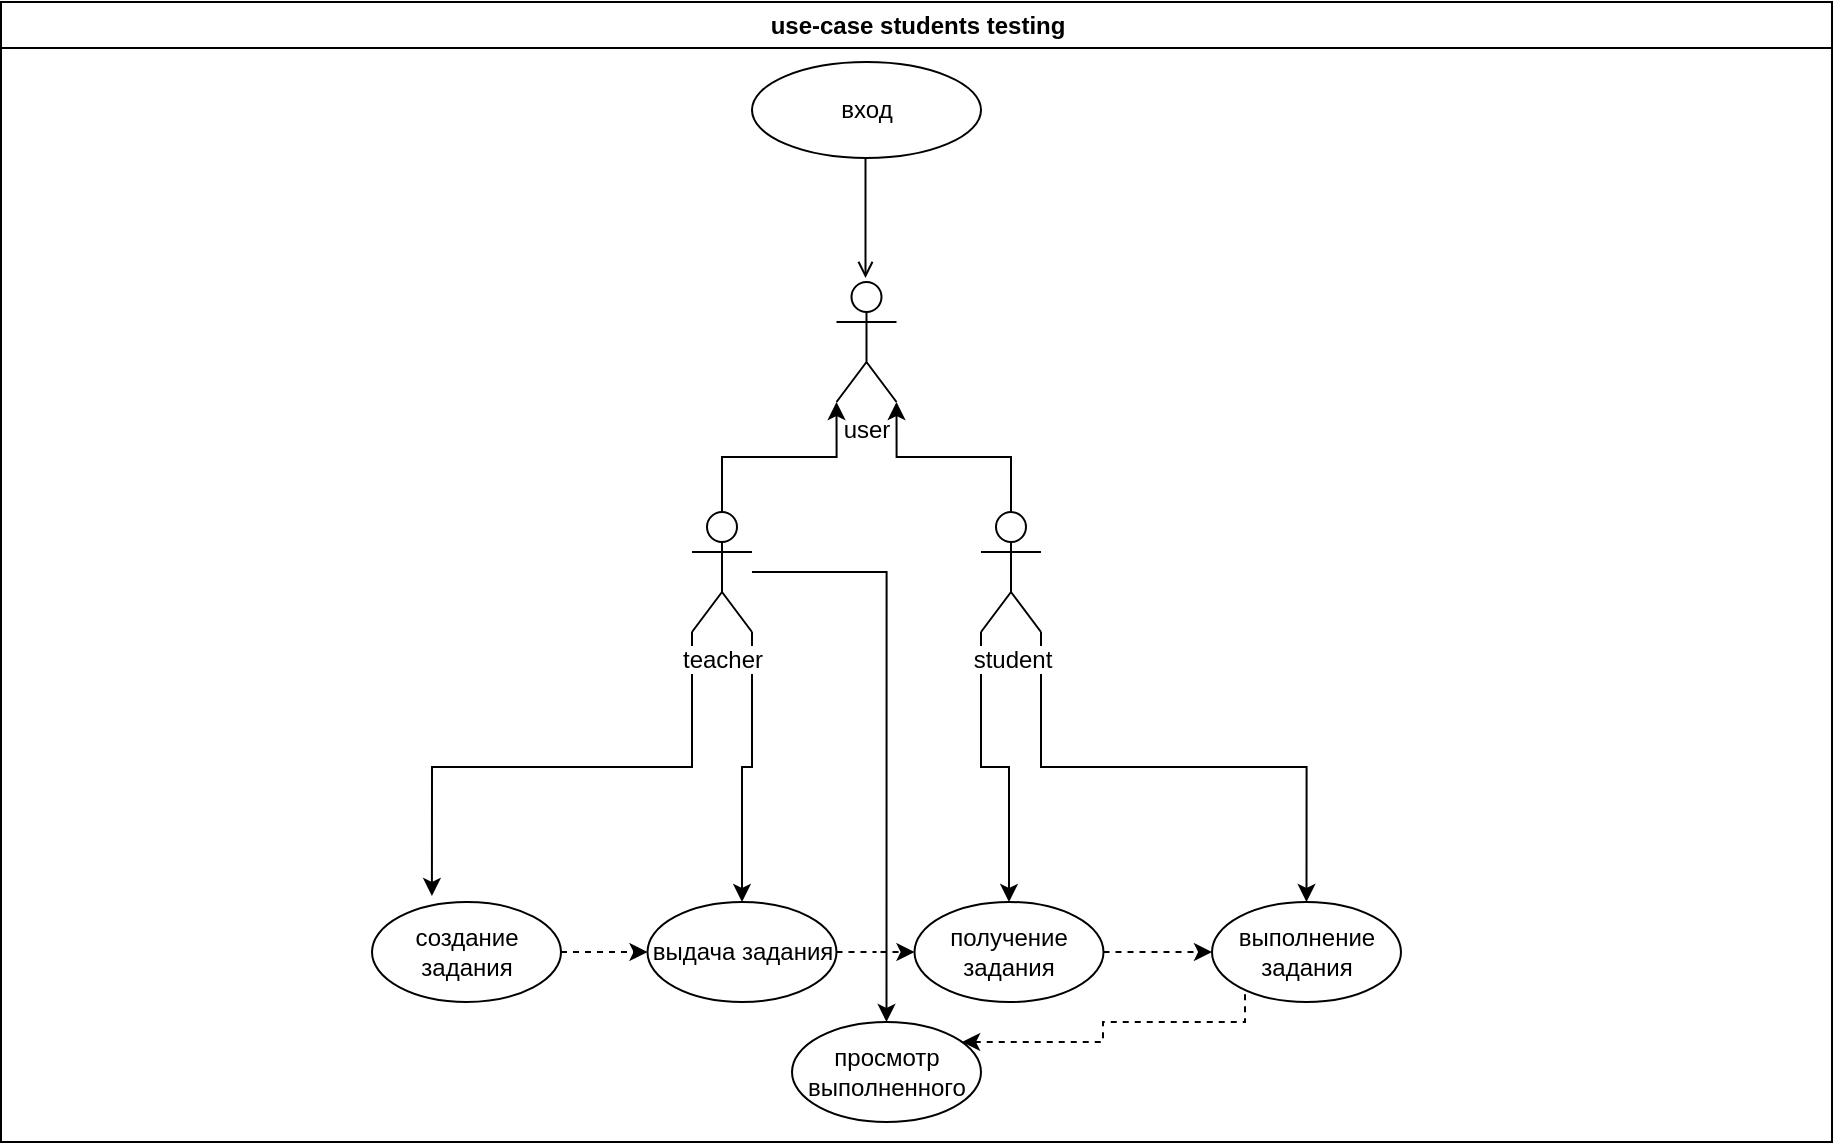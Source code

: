 <mxfile version="12.4.8" type="device" pages="5"><diagram name="use-case" id="e7e014a7-5840-1c2e-5031-d8a46d1fe8dd"><mxGraphModel dx="1186" dy="683" grid="1" gridSize="10" guides="1" tooltips="1" connect="1" arrows="1" fold="1" page="1" pageScale="1" pageWidth="1169" pageHeight="826" background="#ffffff" math="0" shadow="0"><root><mxCell id="0"/><mxCell id="1" parent="0"/><mxCell id="2" value="use-case students testing" style="swimlane;whiteSpace=wrap" parent="1" vertex="1"><mxGeometry x="164.5" y="170" width="915.5" height="570" as="geometry"/></mxCell><mxCell id="9" value="" style="endArrow=open;strokeColor=#000000;endFill=1;rounded=0" parent="2" edge="1"><mxGeometry relative="1" as="geometry"><mxPoint x="432.25" y="78" as="sourcePoint"/><mxPoint x="432.25" y="138" as="targetPoint"/></mxGeometry></mxCell><mxCell id="8i21TmxNxDbujN047JBC-41" value="вход" style="ellipse;whiteSpace=wrap;html=1;" vertex="1" parent="2"><mxGeometry x="375.5" y="30" width="114.5" height="48" as="geometry"/></mxCell><mxCell id="8i21TmxNxDbujN047JBC-44" value="user" style="shape=umlActor;verticalLabelPosition=bottom;labelBackgroundColor=#ffffff;verticalAlign=top;html=1;outlineConnect=0;" vertex="1" parent="2"><mxGeometry x="417.75" y="140" width="30" height="60" as="geometry"/></mxCell><mxCell id="8i21TmxNxDbujN047JBC-70" style="edgeStyle=orthogonalEdgeStyle;rounded=0;orthogonalLoop=1;jettySize=auto;html=1;exitX=0;exitY=1;exitDx=0;exitDy=0;exitPerimeter=0;entryX=0.5;entryY=0;entryDx=0;entryDy=0;" edge="1" parent="2" source="8i21TmxNxDbujN047JBC-45" target="8i21TmxNxDbujN047JBC-67"><mxGeometry relative="1" as="geometry"/></mxCell><mxCell id="8i21TmxNxDbujN047JBC-71" style="edgeStyle=orthogonalEdgeStyle;rounded=0;orthogonalLoop=1;jettySize=auto;html=1;exitX=1;exitY=1;exitDx=0;exitDy=0;exitPerimeter=0;entryX=0.5;entryY=0;entryDx=0;entryDy=0;" edge="1" parent="2" source="8i21TmxNxDbujN047JBC-45" target="8i21TmxNxDbujN047JBC-62"><mxGeometry relative="1" as="geometry"/></mxCell><mxCell id="8i21TmxNxDbujN047JBC-76" style="edgeStyle=orthogonalEdgeStyle;rounded=0;orthogonalLoop=1;jettySize=auto;html=1;exitX=0.5;exitY=0;exitDx=0;exitDy=0;exitPerimeter=0;entryX=1;entryY=1;entryDx=0;entryDy=0;entryPerimeter=0;" edge="1" parent="2" source="8i21TmxNxDbujN047JBC-45" target="8i21TmxNxDbujN047JBC-44"><mxGeometry relative="1" as="geometry"/></mxCell><mxCell id="8i21TmxNxDbujN047JBC-45" value="student" style="shape=umlActor;verticalLabelPosition=bottom;labelBackgroundColor=#ffffff;verticalAlign=top;html=1;outlineConnect=0;" vertex="1" parent="2"><mxGeometry x="490" y="255" width="30" height="60" as="geometry"/></mxCell><mxCell id="8i21TmxNxDbujN047JBC-72" style="edgeStyle=orthogonalEdgeStyle;rounded=0;orthogonalLoop=1;jettySize=auto;html=1;exitX=0;exitY=1;exitDx=0;exitDy=0;exitPerimeter=0;entryX=0.317;entryY=-0.06;entryDx=0;entryDy=0;entryPerimeter=0;" edge="1" parent="2" source="8i21TmxNxDbujN047JBC-46" target="8i21TmxNxDbujN047JBC-60"><mxGeometry relative="1" as="geometry"/></mxCell><mxCell id="8i21TmxNxDbujN047JBC-73" style="edgeStyle=orthogonalEdgeStyle;rounded=0;orthogonalLoop=1;jettySize=auto;html=1;exitX=1;exitY=1;exitDx=0;exitDy=0;exitPerimeter=0;entryX=0.5;entryY=0;entryDx=0;entryDy=0;" edge="1" parent="2" source="8i21TmxNxDbujN047JBC-46" target="8i21TmxNxDbujN047JBC-61"><mxGeometry relative="1" as="geometry"/></mxCell><mxCell id="8i21TmxNxDbujN047JBC-75" style="edgeStyle=orthogonalEdgeStyle;rounded=0;orthogonalLoop=1;jettySize=auto;html=1;exitX=0.5;exitY=0;exitDx=0;exitDy=0;exitPerimeter=0;entryX=0;entryY=1;entryDx=0;entryDy=0;entryPerimeter=0;" edge="1" parent="2" source="8i21TmxNxDbujN047JBC-46" target="8i21TmxNxDbujN047JBC-44"><mxGeometry relative="1" as="geometry"/></mxCell><mxCell id="8i21TmxNxDbujN047JBC-80" style="edgeStyle=orthogonalEdgeStyle;rounded=0;orthogonalLoop=1;jettySize=auto;html=1;entryX=0.5;entryY=0;entryDx=0;entryDy=0;" edge="1" parent="2" source="8i21TmxNxDbujN047JBC-46" target="8i21TmxNxDbujN047JBC-69"><mxGeometry relative="1" as="geometry"/></mxCell><mxCell id="8i21TmxNxDbujN047JBC-46" value="teacher" style="shape=umlActor;verticalLabelPosition=bottom;labelBackgroundColor=#ffffff;verticalAlign=top;html=1;outlineConnect=0;" vertex="1" parent="2"><mxGeometry x="345.5" y="255" width="30" height="60" as="geometry"/></mxCell><mxCell id="8i21TmxNxDbujN047JBC-63" value="" style="edgeStyle=orthogonalEdgeStyle;rounded=0;orthogonalLoop=1;jettySize=auto;html=1;dashed=1;" edge="1" parent="2" source="8i21TmxNxDbujN047JBC-60" target="8i21TmxNxDbujN047JBC-61"><mxGeometry relative="1" as="geometry"/></mxCell><mxCell id="8i21TmxNxDbujN047JBC-60" value="создание задания" style="ellipse;whiteSpace=wrap;html=1;" vertex="1" parent="2"><mxGeometry x="185.5" y="450" width="94.5" height="50" as="geometry"/></mxCell><mxCell id="8i21TmxNxDbujN047JBC-74" value="" style="edgeStyle=orthogonalEdgeStyle;rounded=0;orthogonalLoop=1;jettySize=auto;html=1;dashed=1;" edge="1" parent="2" source="8i21TmxNxDbujN047JBC-61" target="8i21TmxNxDbujN047JBC-67"><mxGeometry relative="1" as="geometry"/></mxCell><mxCell id="8i21TmxNxDbujN047JBC-61" value="выдача задания" style="ellipse;whiteSpace=wrap;html=1;" vertex="1" parent="2"><mxGeometry x="323.25" y="450" width="94.5" height="50" as="geometry"/></mxCell><mxCell id="8i21TmxNxDbujN047JBC-78" style="edgeStyle=orthogonalEdgeStyle;rounded=0;orthogonalLoop=1;jettySize=auto;html=1;exitX=0;exitY=1;exitDx=0;exitDy=0;dashed=1;" edge="1" parent="2" source="8i21TmxNxDbujN047JBC-62" target="8i21TmxNxDbujN047JBC-69"><mxGeometry relative="1" as="geometry"><Array as="points"><mxPoint x="622" y="493"/><mxPoint x="622" y="510"/><mxPoint x="551" y="510"/><mxPoint x="551" y="520"/></Array></mxGeometry></mxCell><mxCell id="8i21TmxNxDbujN047JBC-62" value="выполнение задания" style="ellipse;whiteSpace=wrap;html=1;" vertex="1" parent="2"><mxGeometry x="605.5" y="450" width="94.5" height="50" as="geometry"/></mxCell><mxCell id="8i21TmxNxDbujN047JBC-68" value="" style="edgeStyle=orthogonalEdgeStyle;rounded=0;orthogonalLoop=1;jettySize=auto;html=1;dashed=1;" edge="1" parent="2" source="8i21TmxNxDbujN047JBC-67" target="8i21TmxNxDbujN047JBC-62"><mxGeometry relative="1" as="geometry"/></mxCell><mxCell id="8i21TmxNxDbujN047JBC-67" value="получение задания" style="ellipse;whiteSpace=wrap;html=1;" vertex="1" parent="2"><mxGeometry x="456.75" y="450" width="94.5" height="50" as="geometry"/></mxCell><mxCell id="8i21TmxNxDbujN047JBC-69" value="просмотр выполненного" style="ellipse;whiteSpace=wrap;html=1;" vertex="1" parent="2"><mxGeometry x="395.5" y="510" width="94.5" height="50" as="geometry"/></mxCell></root></mxGraphModel></diagram><diagram id="3ATC0zUWK5wuzqnit7nZ" name="диаграмма последорвательности"><mxGraphModel dx="1186" dy="683" grid="1" gridSize="10" guides="1" tooltips="1" connect="1" arrows="1" fold="1" page="1" pageScale="1" pageWidth="827" pageHeight="1169" math="0" shadow="0"><root><mxCell id="pF9j7h5RzCvxMjYiGNWu-0"/><mxCell id="pF9j7h5RzCvxMjYiGNWu-1" parent="pF9j7h5RzCvxMjYiGNWu-0"/><mxCell id="pF9j7h5RzCvxMjYiGNWu-2" value="Генерация заданий" style="shape=umlLifeline;perimeter=lifelinePerimeter;whiteSpace=wrap;html=1;container=1;collapsible=0;recursiveResize=0;outlineConnect=0;rounded=1;shadow=0;comic=0;labelBackgroundColor=none;strokeWidth=1;fontFamily=Verdana;fontSize=12;align=center;" vertex="1" parent="pF9j7h5RzCvxMjYiGNWu-1"><mxGeometry x="240" y="80" width="100" height="480" as="geometry"/></mxCell><mxCell id="pF9j7h5RzCvxMjYiGNWu-3" value="" style="html=1;points=[];perimeter=orthogonalPerimeter;rounded=0;shadow=0;comic=0;labelBackgroundColor=none;strokeWidth=1;fontFamily=Verdana;fontSize=12;align=center;" vertex="1" parent="pF9j7h5RzCvxMjYiGNWu-2"><mxGeometry x="45" y="100" width="10" height="110" as="geometry"/></mxCell><mxCell id="pF9j7h5RzCvxMjYiGNWu-4" value="Тестирование" style="shape=umlLifeline;perimeter=lifelinePerimeter;whiteSpace=wrap;html=1;container=1;collapsible=0;recursiveResize=0;outlineConnect=0;rounded=1;shadow=0;comic=0;labelBackgroundColor=none;strokeWidth=1;fontFamily=Verdana;fontSize=12;align=center;" vertex="1" parent="pF9j7h5RzCvxMjYiGNWu-1"><mxGeometry x="400" y="80" width="100" height="480" as="geometry"/></mxCell><mxCell id="pF9j7h5RzCvxMjYiGNWu-5" value="" style="html=1;points=[];perimeter=orthogonalPerimeter;rounded=0;shadow=0;comic=0;labelBackgroundColor=none;strokeWidth=1;fontFamily=Verdana;fontSize=12;align=center;" vertex="1" parent="pF9j7h5RzCvxMjYiGNWu-4"><mxGeometry x="45" y="120" width="10" height="80" as="geometry"/></mxCell><mxCell id="pF9j7h5RzCvxMjYiGNWu-9" value="" style="html=1;points=[];perimeter=orthogonalPerimeter;rounded=0;shadow=0;comic=0;labelBackgroundColor=none;strokeWidth=1;fontFamily=Verdana;fontSize=12;align=center;" vertex="1" parent="pF9j7h5RzCvxMjYiGNWu-4"><mxGeometry x="45" y="230" width="10" height="50" as="geometry"/></mxCell><mxCell id="pF9j7h5RzCvxMjYiGNWu-6" value="Результат тестирования" style="shape=umlLifeline;perimeter=lifelinePerimeter;whiteSpace=wrap;html=1;container=1;collapsible=0;recursiveResize=0;outlineConnect=0;rounded=1;shadow=0;comic=0;labelBackgroundColor=none;strokeWidth=1;fontFamily=Verdana;fontSize=12;align=center;" vertex="1" parent="pF9j7h5RzCvxMjYiGNWu-1"><mxGeometry x="560" y="80" width="100" height="480" as="geometry"/></mxCell><mxCell id="pF9j7h5RzCvxMjYiGNWu-14" value="" style="html=1;points=[];perimeter=orthogonalPerimeter;rounded=0;shadow=0;comic=0;labelBackgroundColor=none;strokeWidth=1;fontFamily=Verdana;fontSize=12;align=center;" vertex="1" parent="pF9j7h5RzCvxMjYiGNWu-6"><mxGeometry x="45" y="310" width="10" height="140" as="geometry"/></mxCell><mxCell id="pF9j7h5RzCvxMjYiGNWu-15" value="проверка результатов" style="html=1;verticalAlign=bottom;endArrow=block;entryX=0;entryY=0;labelBackgroundColor=none;fontFamily=Verdana;fontSize=12;" edge="1" parent="pF9j7h5RzCvxMjYiGNWu-1" target="pF9j7h5RzCvxMjYiGNWu-14"><mxGeometry relative="1" as="geometry"><mxPoint x="140" y="390" as="sourcePoint"/></mxGeometry></mxCell><mxCell id="pF9j7h5RzCvxMjYiGNWu-21" value="подведение итогов" style="html=1;verticalAlign=bottom;endArrow=open;endSize=8;labelBackgroundColor=none;fontFamily=Verdana;fontSize=12;edgeStyle=elbowEdgeStyle;elbow=vertical;" edge="1" parent="pF9j7h5RzCvxMjYiGNWu-1" source="pF9j7h5RzCvxMjYiGNWu-14"><mxGeometry relative="1" as="geometry"><mxPoint x="130" y="530" as="targetPoint"/><Array as="points"><mxPoint x="545" y="530"/></Array><mxPoint x="845" y="530" as="sourcePoint"/></mxGeometry></mxCell><mxCell id="pF9j7h5RzCvxMjYiGNWu-22" value="генерация заданий" style="html=1;verticalAlign=bottom;endArrow=block;entryX=0;entryY=0;labelBackgroundColor=none;fontFamily=Verdana;fontSize=12;edgeStyle=elbowEdgeStyle;elbow=vertical;" edge="1" parent="pF9j7h5RzCvxMjYiGNWu-1" target="pF9j7h5RzCvxMjYiGNWu-3"><mxGeometry relative="1" as="geometry"><mxPoint x="140" y="180" as="sourcePoint"/></mxGeometry></mxCell><mxCell id="pF9j7h5RzCvxMjYiGNWu-23" value="выдача заданий" style="html=1;verticalAlign=bottom;endArrow=block;entryX=0;entryY=0;labelBackgroundColor=none;fontFamily=Verdana;fontSize=12;edgeStyle=elbowEdgeStyle;elbow=vertical;" edge="1" parent="pF9j7h5RzCvxMjYiGNWu-1" source="pF9j7h5RzCvxMjYiGNWu-3" target="pF9j7h5RzCvxMjYiGNWu-5"><mxGeometry relative="1" as="geometry"><mxPoint x="370" y="200" as="sourcePoint"/></mxGeometry></mxCell><mxCell id="pF9j7h5RzCvxMjYiGNWu-29" value="Note" style="shape=note;whiteSpace=wrap;html=1;size=14;verticalAlign=top;align=left;spacingTop=-6;rounded=0;shadow=0;comic=0;labelBackgroundColor=none;strokeWidth=1;fontFamily=Verdana;fontSize=12" vertex="1" parent="pF9j7h5RzCvxMjYiGNWu-1"><mxGeometry x="240" y="30" width="100" height="35" as="geometry"/></mxCell><mxCell id="pF9j7h5RzCvxMjYiGNWu-30" value="Note" style="shape=note;whiteSpace=wrap;html=1;size=14;verticalAlign=top;align=left;spacingTop=-6;rounded=0;shadow=0;comic=0;labelBackgroundColor=none;strokeWidth=1;fontFamily=Verdana;fontSize=12" vertex="1" parent="pF9j7h5RzCvxMjYiGNWu-1"><mxGeometry x="400" y="30" width="100" height="35" as="geometry"/></mxCell><mxCell id="pF9j7h5RzCvxMjYiGNWu-31" value="Note" style="shape=note;whiteSpace=wrap;html=1;size=14;verticalAlign=top;align=left;spacingTop=-6;rounded=0;shadow=0;comic=0;labelBackgroundColor=none;strokeWidth=1;fontFamily=Verdana;fontSize=12" vertex="1" parent="pF9j7h5RzCvxMjYiGNWu-1"><mxGeometry x="540" y="30" width="100" height="35" as="geometry"/></mxCell><mxCell id="pF9j7h5RzCvxMjYiGNWu-34" value="" style="edgeStyle=orthogonalEdgeStyle;rounded=0;orthogonalLoop=1;jettySize=auto;html=1;endArrow=none;endFill=0;dashed=1;" edge="1" parent="pF9j7h5RzCvxMjYiGNWu-1" source="pF9j7h5RzCvxMjYiGNWu-35"><mxGeometry relative="1" as="geometry"><mxPoint x="135" y="560" as="targetPoint"/></mxGeometry></mxCell><mxCell id="pF9j7h5RzCvxMjYiGNWu-35" value="Преподаватель" style="shape=umlActor;verticalLabelPosition=bottom;labelBackgroundColor=#ffffff;verticalAlign=top;html=1;outlineConnect=0;" vertex="1" parent="pF9j7h5RzCvxMjYiGNWu-1"><mxGeometry x="120" y="50" width="30" height="60" as="geometry"/></mxCell><mxCell id="pF9j7h5RzCvxMjYiGNWu-36" value="" style="edgeStyle=orthogonalEdgeStyle;rounded=0;orthogonalLoop=1;jettySize=auto;html=1;dashed=1;endArrow=none;endFill=0;" edge="1" parent="pF9j7h5RzCvxMjYiGNWu-1" source="pF9j7h5RzCvxMjYiGNWu-37"><mxGeometry relative="1" as="geometry"><mxPoint x="975" y="560" as="targetPoint"/><Array as="points"><mxPoint x="975" y="380"/><mxPoint x="975" y="380"/></Array></mxGeometry></mxCell><mxCell id="pF9j7h5RzCvxMjYiGNWu-37" value="студент" style="shape=umlActor;verticalLabelPosition=bottom;labelBackgroundColor=#ffffff;verticalAlign=top;html=1;outlineConnect=0;" vertex="1" parent="pF9j7h5RzCvxMjYiGNWu-1"><mxGeometry x="960" y="52" width="30" height="60" as="geometry"/></mxCell><mxCell id="pF9j7h5RzCvxMjYiGNWu-38" value="прохождение тестов" style="html=1;verticalAlign=bottom;endArrow=block;entryX=1;entryY=0.011;labelBackgroundColor=none;fontFamily=Verdana;fontSize=12;elbow=vertical;entryDx=0;entryDy=0;entryPerimeter=0;" edge="1" parent="pF9j7h5RzCvxMjYiGNWu-1" source="hsV0vj1o2WvKtlgI3BQE-0" target="pF9j7h5RzCvxMjYiGNWu-9"><mxGeometry relative="1" as="geometry"><mxPoint x="970" y="300" as="sourcePoint"/><mxPoint x="295" y="190" as="targetPoint"/></mxGeometry></mxCell><mxCell id="pF9j7h5RzCvxMjYiGNWu-39" value="сохранение результатов" style="html=1;verticalAlign=bottom;endArrow=block;labelBackgroundColor=none;fontFamily=Verdana;fontSize=12;" edge="1" parent="pF9j7h5RzCvxMjYiGNWu-1" target="pF9j7h5RzCvxMjYiGNWu-6"><mxGeometry relative="1" as="geometry"><mxPoint x="460" y="360" as="sourcePoint"/><mxPoint x="600" y="360" as="targetPoint"/></mxGeometry></mxCell><mxCell id="hsV0vj1o2WvKtlgI3BQE-0" value="авторизация" style="shape=umlLifeline;perimeter=lifelinePerimeter;whiteSpace=wrap;html=1;container=1;collapsible=0;recursiveResize=0;outlineConnect=0;rounded=1;shadow=0;comic=0;labelBackgroundColor=none;strokeWidth=1;fontFamily=Verdana;fontSize=12;align=center;" vertex="1" parent="pF9j7h5RzCvxMjYiGNWu-1"><mxGeometry x="680" y="80" width="100" height="480" as="geometry"/></mxCell><mxCell id="hsV0vj1o2WvKtlgI3BQE-4" value="" style="html=1;points=[];perimeter=orthogonalPerimeter;rounded=0;shadow=0;comic=0;labelBackgroundColor=none;strokeWidth=1;fontFamily=Verdana;fontSize=12;align=center;" vertex="1" parent="hsV0vj1o2WvKtlgI3BQE-0"><mxGeometry x="45" y="120" width="10" height="110" as="geometry"/></mxCell><mxCell id="hsV0vj1o2WvKtlgI3BQE-1" value="Note" style="shape=note;whiteSpace=wrap;html=1;size=14;verticalAlign=top;align=left;spacingTop=-6;rounded=0;shadow=0;comic=0;labelBackgroundColor=none;strokeWidth=1;fontFamily=Verdana;fontSize=12" vertex="1" parent="pF9j7h5RzCvxMjYiGNWu-1"><mxGeometry x="680" y="30" width="100" height="35" as="geometry"/></mxCell><mxCell id="hsV0vj1o2WvKtlgI3BQE-3" value="авторизация" style="html=1;verticalAlign=bottom;endArrow=block;labelBackgroundColor=none;fontFamily=Verdana;fontSize=12;entryX=1.2;entryY=-0.02;entryDx=0;entryDy=0;entryPerimeter=0;" edge="1" parent="pF9j7h5RzCvxMjYiGNWu-1" target="hsV0vj1o2WvKtlgI3BQE-4"><mxGeometry relative="1" as="geometry"><mxPoint x="970" y="199" as="sourcePoint"/><mxPoint x="595" y="450" as="targetPoint"/><Array as="points"/></mxGeometry></mxCell><mxCell id="pF9j7h5RzCvxMjYiGNWu-24" value="" style="html=1;points=[];perimeter=orthogonalPerimeter;rounded=0;shadow=0;comic=0;labelBackgroundColor=none;strokeWidth=1;fontFamily=Verdana;fontSize=12;align=center;" vertex="1" parent="pF9j7h5RzCvxMjYiGNWu-1"><mxGeometry x="605" y="320" width="10" height="60" as="geometry"/></mxCell><mxCell id="6RFZvrtBqJsv9QxIRoOf-1" value="проверка своих&amp;nbsp;оценок" style="html=1;verticalAlign=bottom;endArrow=block;labelBackgroundColor=none;fontFamily=Verdana;fontSize=12;exitX=1.2;exitY=1.007;exitDx=0;exitDy=0;exitPerimeter=0;" edge="1" parent="pF9j7h5RzCvxMjYiGNWu-1" source="pF9j7h5RzCvxMjYiGNWu-14"><mxGeometry relative="1" as="geometry"><mxPoint x="953" y="521.2" as="sourcePoint"/><mxPoint x="970" y="531" as="targetPoint"/><Array as="points"/></mxGeometry></mxCell></root></mxGraphModel></diagram><diagram id="VodclB_iVTV8Mwvsu-6G" name="activity студент"><mxGraphModel dx="1186" dy="683" grid="1" gridSize="10" guides="1" tooltips="1" connect="1" arrows="1" fold="1" page="1" pageScale="1" pageWidth="827" pageHeight="1169" math="0" shadow="0"><root><mxCell id="2tRynAFxhSNZLONEwuVi-0"/><mxCell id="2tRynAFxhSNZLONEwuVi-1" parent="2tRynAFxhSNZLONEwuVi-0"/><mxCell id="2tRynAFxhSNZLONEwuVi-3" style="edgeStyle=none;rounded=0;orthogonalLoop=1;jettySize=auto;html=1;exitX=0.5;exitY=0.5;exitDx=0;exitDy=0;exitPerimeter=0;strokeColor=#000000;entryX=0;entryY=0.5;entryDx=0;entryDy=0;" edge="1" parent="2tRynAFxhSNZLONEwuVi-1" source="2tRynAFxhSNZLONEwuVi-2" target="2tRynAFxhSNZLONEwuVi-4"><mxGeometry relative="1" as="geometry"><mxPoint x="250" y="230" as="targetPoint"/></mxGeometry></mxCell><mxCell id="2tRynAFxhSNZLONEwuVi-2" value="user" style="shape=umlActor;verticalLabelPosition=bottom;labelBackgroundColor=#ffffff;verticalAlign=top;html=1;outlineConnect=0;" vertex="1" parent="2tRynAFxhSNZLONEwuVi-1"><mxGeometry x="20" y="200" width="30" height="60" as="geometry"/></mxCell><mxCell id="2tRynAFxhSNZLONEwuVi-7" style="edgeStyle=none;rounded=0;orthogonalLoop=1;jettySize=auto;html=1;exitX=1;exitY=0.5;exitDx=0;exitDy=0;strokeColor=#000000;" edge="1" parent="2tRynAFxhSNZLONEwuVi-1" source="2tRynAFxhSNZLONEwuVi-4" target="2tRynAFxhSNZLONEwuVi-6"><mxGeometry relative="1" as="geometry"/></mxCell><mxCell id="2tRynAFxhSNZLONEwuVi-4" value="login" style="ellipse;whiteSpace=wrap;html=1;" vertex="1" parent="2tRynAFxhSNZLONEwuVi-1"><mxGeometry x="120" y="190" width="120" height="80" as="geometry"/></mxCell><mxCell id="2tRynAFxhSNZLONEwuVi-11" style="edgeStyle=none;rounded=0;orthogonalLoop=1;jettySize=auto;html=1;exitX=1;exitY=0.5;exitDx=0;exitDy=0;strokeColor=#000000;" edge="1" parent="2tRynAFxhSNZLONEwuVi-1" source="2tRynAFxhSNZLONEwuVi-5" target="2tRynAFxhSNZLONEwuVi-10"><mxGeometry relative="1" as="geometry"/></mxCell><mxCell id="2tRynAFxhSNZLONEwuVi-5" value="прохождение теста" style="ellipse;whiteSpace=wrap;html=1;" vertex="1" parent="2tRynAFxhSNZLONEwuVi-1"><mxGeometry x="390" y="120" width="120" height="80" as="geometry"/></mxCell><mxCell id="2tRynAFxhSNZLONEwuVi-8" value="Да" style="edgeStyle=none;rounded=0;orthogonalLoop=1;jettySize=auto;html=1;entryX=0;entryY=0.5;entryDx=0;entryDy=0;strokeColor=#000000;" edge="1" parent="2tRynAFxhSNZLONEwuVi-1" source="2tRynAFxhSNZLONEwuVi-6" target="2tRynAFxhSNZLONEwuVi-5"><mxGeometry relative="1" as="geometry"><Array as="points"><mxPoint x="310" y="160"/></Array></mxGeometry></mxCell><mxCell id="2tRynAFxhSNZLONEwuVi-9" value="нет" style="edgeStyle=none;rounded=0;orthogonalLoop=1;jettySize=auto;html=1;exitX=0.5;exitY=1;exitDx=0;exitDy=0;entryX=0.917;entryY=0.875;entryDx=0;entryDy=0;entryPerimeter=0;strokeColor=#000000;" edge="1" parent="2tRynAFxhSNZLONEwuVi-1" source="2tRynAFxhSNZLONEwuVi-6" target="2tRynAFxhSNZLONEwuVi-4"><mxGeometry relative="1" as="geometry"><Array as="points"><mxPoint x="310" y="300"/></Array></mxGeometry></mxCell><mxCell id="2tRynAFxhSNZLONEwuVi-6" value="login ok ?" style="rhombus;whiteSpace=wrap;html=1;" vertex="1" parent="2tRynAFxhSNZLONEwuVi-1"><mxGeometry x="270" y="190" width="80" height="80" as="geometry"/></mxCell><mxCell id="2tRynAFxhSNZLONEwuVi-14" style="edgeStyle=none;rounded=0;orthogonalLoop=1;jettySize=auto;html=1;exitX=0.5;exitY=1;exitDx=0;exitDy=0;strokeColor=#000000;" edge="1" parent="2tRynAFxhSNZLONEwuVi-1" source="2tRynAFxhSNZLONEwuVi-10" target="2tRynAFxhSNZLONEwuVi-13"><mxGeometry relative="1" as="geometry"/></mxCell><mxCell id="2tRynAFxhSNZLONEwuVi-10" value="тест пройден" style="ellipse;whiteSpace=wrap;html=1;" vertex="1" parent="2tRynAFxhSNZLONEwuVi-1"><mxGeometry x="540" y="210" width="120" height="80" as="geometry"/></mxCell><mxCell id="2tRynAFxhSNZLONEwuVi-16" style="edgeStyle=none;rounded=0;orthogonalLoop=1;jettySize=auto;html=1;exitX=0.5;exitY=1;exitDx=0;exitDy=0;entryX=0.5;entryY=0;entryDx=0;entryDy=0;strokeColor=#000000;" edge="1" parent="2tRynAFxhSNZLONEwuVi-1" source="2tRynAFxhSNZLONEwuVi-13" target="2tRynAFxhSNZLONEwuVi-15"><mxGeometry relative="1" as="geometry"/></mxCell><mxCell id="2tRynAFxhSNZLONEwuVi-13" value="оглашение результатов" style="ellipse;whiteSpace=wrap;html=1;" vertex="1" parent="2tRynAFxhSNZLONEwuVi-1"><mxGeometry x="540" y="390" width="120" height="80" as="geometry"/></mxCell><mxCell id="2tRynAFxhSNZLONEwuVi-15" value="конце" style="ellipse;whiteSpace=wrap;html=1;aspect=fixed;fillColor=#000000;" vertex="1" parent="2tRynAFxhSNZLONEwuVi-1"><mxGeometry x="580" y="540" width="40" height="40" as="geometry"/></mxCell></root></mxGraphModel></diagram><diagram id="ArfSST5qZcTlxIiSAs7g" name="activity препод"><mxGraphModel dx="1186" dy="683" grid="1" gridSize="10" guides="1" tooltips="1" connect="1" arrows="1" fold="1" page="1" pageScale="1" pageWidth="827" pageHeight="1169" math="0" shadow="0"><root><mxCell id="l92i88Zcv0g6jfuu4JLk-0"/><mxCell id="l92i88Zcv0g6jfuu4JLk-1" parent="l92i88Zcv0g6jfuu4JLk-0"/><mxCell id="l92i88Zcv0g6jfuu4JLk-2" style="edgeStyle=none;rounded=0;orthogonalLoop=1;jettySize=auto;html=1;exitX=0.5;exitY=0.5;exitDx=0;exitDy=0;exitPerimeter=0;strokeColor=#000000;entryX=0;entryY=0.5;entryDx=0;entryDy=0;" edge="1" parent="l92i88Zcv0g6jfuu4JLk-1" source="l92i88Zcv0g6jfuu4JLk-3" target="l92i88Zcv0g6jfuu4JLk-5"><mxGeometry relative="1" as="geometry"><mxPoint x="250" y="230" as="targetPoint"/></mxGeometry></mxCell><mxCell id="l92i88Zcv0g6jfuu4JLk-3" value="user" style="shape=umlActor;verticalLabelPosition=bottom;labelBackgroundColor=#ffffff;verticalAlign=top;html=1;outlineConnect=0;" vertex="1" parent="l92i88Zcv0g6jfuu4JLk-1"><mxGeometry x="20" y="200" width="30" height="60" as="geometry"/></mxCell><mxCell id="l92i88Zcv0g6jfuu4JLk-4" style="edgeStyle=none;rounded=0;orthogonalLoop=1;jettySize=auto;html=1;exitX=1;exitY=0.5;exitDx=0;exitDy=0;strokeColor=#000000;" edge="1" parent="l92i88Zcv0g6jfuu4JLk-1" source="l92i88Zcv0g6jfuu4JLk-5" target="l92i88Zcv0g6jfuu4JLk-10"><mxGeometry relative="1" as="geometry"/></mxCell><mxCell id="l92i88Zcv0g6jfuu4JLk-5" value="login" style="ellipse;whiteSpace=wrap;html=1;" vertex="1" parent="l92i88Zcv0g6jfuu4JLk-1"><mxGeometry x="120" y="190" width="120" height="80" as="geometry"/></mxCell><mxCell id="l92i88Zcv0g6jfuu4JLk-6" style="edgeStyle=none;rounded=0;orthogonalLoop=1;jettySize=auto;html=1;exitX=1;exitY=0.5;exitDx=0;exitDy=0;strokeColor=#000000;" edge="1" parent="l92i88Zcv0g6jfuu4JLk-1" source="l92i88Zcv0g6jfuu4JLk-7" target="l92i88Zcv0g6jfuu4JLk-12"><mxGeometry relative="1" as="geometry"/></mxCell><mxCell id="l92i88Zcv0g6jfuu4JLk-7" value="создание теста" style="ellipse;whiteSpace=wrap;html=1;" vertex="1" parent="l92i88Zcv0g6jfuu4JLk-1"><mxGeometry x="390" y="120" width="120" height="80" as="geometry"/></mxCell><mxCell id="l92i88Zcv0g6jfuu4JLk-8" value="Да" style="edgeStyle=none;rounded=0;orthogonalLoop=1;jettySize=auto;html=1;entryX=0;entryY=0.5;entryDx=0;entryDy=0;strokeColor=#000000;" edge="1" parent="l92i88Zcv0g6jfuu4JLk-1" source="l92i88Zcv0g6jfuu4JLk-10" target="l92i88Zcv0g6jfuu4JLk-7"><mxGeometry relative="1" as="geometry"><Array as="points"><mxPoint x="310" y="160"/></Array></mxGeometry></mxCell><mxCell id="l92i88Zcv0g6jfuu4JLk-9" value="нет" style="edgeStyle=none;rounded=0;orthogonalLoop=1;jettySize=auto;html=1;exitX=0.5;exitY=1;exitDx=0;exitDy=0;entryX=0.917;entryY=0.875;entryDx=0;entryDy=0;entryPerimeter=0;strokeColor=#000000;" edge="1" parent="l92i88Zcv0g6jfuu4JLk-1" source="l92i88Zcv0g6jfuu4JLk-10" target="l92i88Zcv0g6jfuu4JLk-5"><mxGeometry relative="1" as="geometry"><Array as="points"><mxPoint x="310" y="300"/></Array></mxGeometry></mxCell><mxCell id="l92i88Zcv0g6jfuu4JLk-10" value="login ok ?" style="rhombus;whiteSpace=wrap;html=1;" vertex="1" parent="l92i88Zcv0g6jfuu4JLk-1"><mxGeometry x="270" y="190" width="80" height="80" as="geometry"/></mxCell><mxCell id="l92i88Zcv0g6jfuu4JLk-11" style="edgeStyle=none;rounded=0;orthogonalLoop=1;jettySize=auto;html=1;exitX=0.5;exitY=1;exitDx=0;exitDy=0;strokeColor=#000000;" edge="1" parent="l92i88Zcv0g6jfuu4JLk-1" source="l92i88Zcv0g6jfuu4JLk-12" target="l92i88Zcv0g6jfuu4JLk-14"><mxGeometry relative="1" as="geometry"/></mxCell><mxCell id="l92i88Zcv0g6jfuu4JLk-12" value="раздача заданий" style="ellipse;whiteSpace=wrap;html=1;" vertex="1" parent="l92i88Zcv0g6jfuu4JLk-1"><mxGeometry x="540" y="210" width="120" height="80" as="geometry"/></mxCell><mxCell id="l92i88Zcv0g6jfuu4JLk-13" style="edgeStyle=none;rounded=0;orthogonalLoop=1;jettySize=auto;html=1;exitX=0.5;exitY=1;exitDx=0;exitDy=0;entryX=0.5;entryY=0;entryDx=0;entryDy=0;strokeColor=#000000;" edge="1" parent="l92i88Zcv0g6jfuu4JLk-1" source="l92i88Zcv0g6jfuu4JLk-14" target="l92i88Zcv0g6jfuu4JLk-15"><mxGeometry relative="1" as="geometry"/></mxCell><mxCell id="l92i88Zcv0g6jfuu4JLk-14" value="оглашение результатов" style="ellipse;whiteSpace=wrap;html=1;" vertex="1" parent="l92i88Zcv0g6jfuu4JLk-1"><mxGeometry x="540" y="390" width="120" height="80" as="geometry"/></mxCell><mxCell id="l92i88Zcv0g6jfuu4JLk-15" value="конце" style="ellipse;whiteSpace=wrap;html=1;aspect=fixed;fillColor=#000000;" vertex="1" parent="l92i88Zcv0g6jfuu4JLk-1"><mxGeometry x="580" y="540" width="40" height="40" as="geometry"/></mxCell></root></mxGraphModel></diagram><diagram id="1afEjlS6h7rGgdUxU9f4" name="Диаграмма классов"><mxGraphModel dx="1186" dy="683" grid="1" gridSize="10" guides="1" tooltips="1" connect="1" arrows="1" fold="1" page="1" pageScale="1" pageWidth="827" pageHeight="1169" math="0" shadow="0"><root><mxCell id="tnH69v5srbsMAIStAKuY-0"/><mxCell id="tnH69v5srbsMAIStAKuY-1" parent="tnH69v5srbsMAIStAKuY-0"/><mxCell id="tnH69v5srbsMAIStAKuY-63" value="frame" style="shape=umlFrame;whiteSpace=wrap;html=1;rounded=0;shadow=0;comic=0;labelBackgroundColor=none;strokeWidth=1;fontFamily=Verdana;fontSize=10;align=center;" vertex="1" parent="tnH69v5srbsMAIStAKuY-1"><mxGeometry x="20" y="30" width="820" height="450" as="geometry"/></mxCell><mxCell id="tnH69v5srbsMAIStAKuY-129" value="1" style="edgeStyle=none;rounded=0;orthogonalLoop=1;jettySize=auto;html=1;entryX=0.5;entryY=0;entryDx=0;entryDy=0;startArrow=none;startFill=0;endArrow=none;endFill=0;strokeColor=#000000;" edge="1" parent="tnH69v5srbsMAIStAKuY-1" source="tnH69v5srbsMAIStAKuY-73" target="tnH69v5srbsMAIStAKuY-121"><mxGeometry relative="1" as="geometry"/></mxCell><mxCell id="tnH69v5srbsMAIStAKuY-130" style="edgeStyle=none;rounded=0;orthogonalLoop=1;jettySize=auto;html=1;exitX=1;exitY=1;exitDx=0;exitDy=0;startArrow=none;startFill=0;endArrow=none;endFill=0;strokeColor=#000000;" edge="1" parent="tnH69v5srbsMAIStAKuY-1" source="tnH69v5srbsMAIStAKuY-73"><mxGeometry relative="1" as="geometry"><mxPoint x="540" y="160" as="targetPoint"/></mxGeometry></mxCell><mxCell id="tnH69v5srbsMAIStAKuY-73" value="Студент" style="swimlane;html=1;fontStyle=0;childLayout=stackLayout;horizontal=1;startSize=26;fillColor=none;horizontalStack=0;resizeParent=1;resizeLast=0;collapsible=1;marginBottom=0;swimlaneFillColor=#ffffff;rounded=0;shadow=0;comic=0;labelBackgroundColor=none;strokeWidth=1;fontFamily=Verdana;fontSize=10;align=center;" vertex="1" parent="tnH69v5srbsMAIStAKuY-1"><mxGeometry x="380" y="87" width="160" height="110" as="geometry"><mxRectangle x="380" y="87" width="90" height="26" as="alternateBounds"/></mxGeometry></mxCell><mxCell id="tnH69v5srbsMAIStAKuY-107" style="edgeStyle=orthogonalEdgeStyle;rounded=0;html=1;labelBackgroundColor=none;startFill=0;endArrow=block;endFill=0;endSize=10;fontFamily=Verdana;fontSize=10;entryX=1;entryY=0.25;entryDx=0;entryDy=0;exitX=-0.012;exitY=-0.077;exitDx=0;exitDy=0;exitPerimeter=0;" edge="1" parent="tnH69v5srbsMAIStAKuY-1" target="tnH69v5srbsMAIStAKuY-109"><mxGeometry relative="1" as="geometry"><mxPoint x="378" y="137" as="sourcePoint"/></mxGeometry></mxCell><mxCell id="tnH69v5srbsMAIStAKuY-109" value="&lt;p style=&quot;margin: 0px ; margin-top: 4px ; text-align: center&quot;&gt;&lt;b&gt;Персона&lt;/b&gt;&lt;/p&gt;&lt;hr size=&quot;1&quot;&gt;&lt;p style=&quot;margin: 0px ; margin-left: 4px&quot;&gt;+ Фамилия: String&lt;br&gt;+ Имя: String&lt;/p&gt;&lt;p style=&quot;margin: 0px ; margin-left: 4px&quot;&gt;+ ДатаРожд: DateTime&lt;/p&gt;&lt;p style=&quot;margin: 0px ; margin-left: 4px&quot;&gt;+ login: String&lt;/p&gt;" style="verticalAlign=top;align=left;overflow=fill;fontSize=12;fontFamily=Helvetica;html=1;rounded=0;shadow=0;comic=0;labelBackgroundColor=none;strokeWidth=1" vertex="1" parent="tnH69v5srbsMAIStAKuY-1"><mxGeometry x="60" y="87" width="190" height="113" as="geometry"/></mxCell><mxCell id="tnH69v5srbsMAIStAKuY-121" value="&lt;p style=&quot;margin: 0px ; margin-top: 4px ; text-align: center&quot;&gt;&lt;i&gt;Оценка&lt;/i&gt;&lt;/p&gt;&lt;hr size=&quot;1&quot;&gt;&lt;p style=&quot;margin: 0px ; margin-left: 4px&quot;&gt;+ значение: enum&lt;br&gt;+ датаОценки&lt;span&gt;: DateTime&lt;/span&gt;&lt;/p&gt;&lt;p style=&quot;margin: 0px ; margin-left: 4px&quot;&gt;&lt;span&gt;+ состояниеОценки: boolean&lt;br&gt;&lt;/span&gt;&lt;/p&gt;&lt;p style=&quot;margin: 0px ; margin-left: 4px&quot;&gt;&lt;br&gt;&lt;/p&gt;" style="verticalAlign=top;align=left;overflow=fill;fontSize=12;fontFamily=Helvetica;html=1;rounded=0;shadow=0;comic=0;labelBackgroundColor=none;strokeWidth=1" vertex="1" parent="tnH69v5srbsMAIStAKuY-1"><mxGeometry x="375" y="257" width="165" height="93" as="geometry"/></mxCell><mxCell id="tnH69v5srbsMAIStAKuY-124" style="edgeStyle=none;rounded=0;orthogonalLoop=1;jettySize=auto;html=1;endArrow=block;endFill=0;strokeColor=#000000;" edge="1" parent="tnH69v5srbsMAIStAKuY-1" source="tnH69v5srbsMAIStAKuY-123" target="tnH69v5srbsMAIStAKuY-109"><mxGeometry relative="1" as="geometry"/></mxCell><mxCell id="tnH69v5srbsMAIStAKuY-125" value="1" style="edgeStyle=none;rounded=0;orthogonalLoop=1;jettySize=auto;html=1;exitX=0.911;exitY=1.057;exitDx=0;exitDy=0;endArrow=none;endFill=0;strokeColor=#000000;entryX=0.889;entryY=-0.038;entryDx=0;entryDy=0;entryPerimeter=0;exitPerimeter=0;" edge="1" parent="tnH69v5srbsMAIStAKuY-1" source="tnH69v5srbsMAIStAKuY-123" target="tnH69v5srbsMAIStAKuY-126"><mxGeometry relative="1" as="geometry"><mxPoint x="198" y="348" as="targetPoint"/></mxGeometry></mxCell><mxCell id="tnH69v5srbsMAIStAKuY-123" value="&lt;p style=&quot;margin: 0px ; margin-top: 4px ; text-align: center&quot;&gt;&lt;b&gt;Преподаватель&lt;/b&gt;&lt;/p&gt;" style="verticalAlign=top;align=left;overflow=fill;fontSize=12;fontFamily=Helvetica;html=1;rounded=0;shadow=0;comic=0;labelBackgroundColor=none;strokeWidth=1" vertex="1" parent="tnH69v5srbsMAIStAKuY-1"><mxGeometry x="65" y="257" width="180" height="53" as="geometry"/></mxCell><mxCell id="tnH69v5srbsMAIStAKuY-128" value="1" style="edgeStyle=none;rounded=0;orthogonalLoop=1;jettySize=auto;html=1;exitX=1;exitY=0.25;exitDx=0;exitDy=0;endArrow=none;endFill=0;strokeColor=#000000;startArrow=diamondThin;startFill=1;" edge="1" parent="tnH69v5srbsMAIStAKuY-1" source="tnH69v5srbsMAIStAKuY-126" target="tnH69v5srbsMAIStAKuY-121"><mxGeometry relative="1" as="geometry"/></mxCell><mxCell id="tnH69v5srbsMAIStAKuY-126" value="&lt;p style=&quot;margin: 0px ; margin-top: 4px ; text-align: center&quot;&gt;&lt;b&gt;Предмет&lt;/b&gt;&lt;/p&gt;" style="verticalAlign=top;align=left;overflow=fill;fontSize=12;fontFamily=Helvetica;html=1;rounded=0;shadow=0;comic=0;labelBackgroundColor=none;strokeWidth=1" vertex="1" parent="tnH69v5srbsMAIStAKuY-1"><mxGeometry x="65" y="350" width="180" height="53" as="geometry"/></mxCell></root></mxGraphModel></diagram></mxfile>